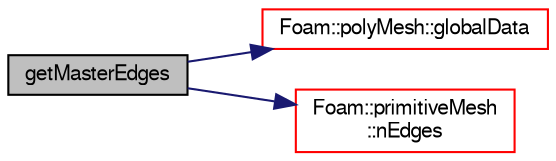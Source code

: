 digraph "getMasterEdges"
{
  bgcolor="transparent";
  edge [fontname="FreeSans",fontsize="10",labelfontname="FreeSans",labelfontsize="10"];
  node [fontname="FreeSans",fontsize="10",shape=record];
  rankdir="LR";
  Node10503 [label="getMasterEdges",height=0.2,width=0.4,color="black", fillcolor="grey75", style="filled", fontcolor="black"];
  Node10503 -> Node10504 [color="midnightblue",fontsize="10",style="solid",fontname="FreeSans"];
  Node10504 [label="Foam::polyMesh::globalData",height=0.2,width=0.4,color="red",URL="$a27410.html#a5e9cb8eb9e52843d336386b13423d19c",tooltip="Return parallel info. "];
  Node10503 -> Node10507 [color="midnightblue",fontsize="10",style="solid",fontname="FreeSans"];
  Node10507 [label="Foam::primitiveMesh\l::nEdges",height=0.2,width=0.4,color="red",URL="$a27530.html#a086513bcff1a3f1684e1a3879dd90deb"];
}
